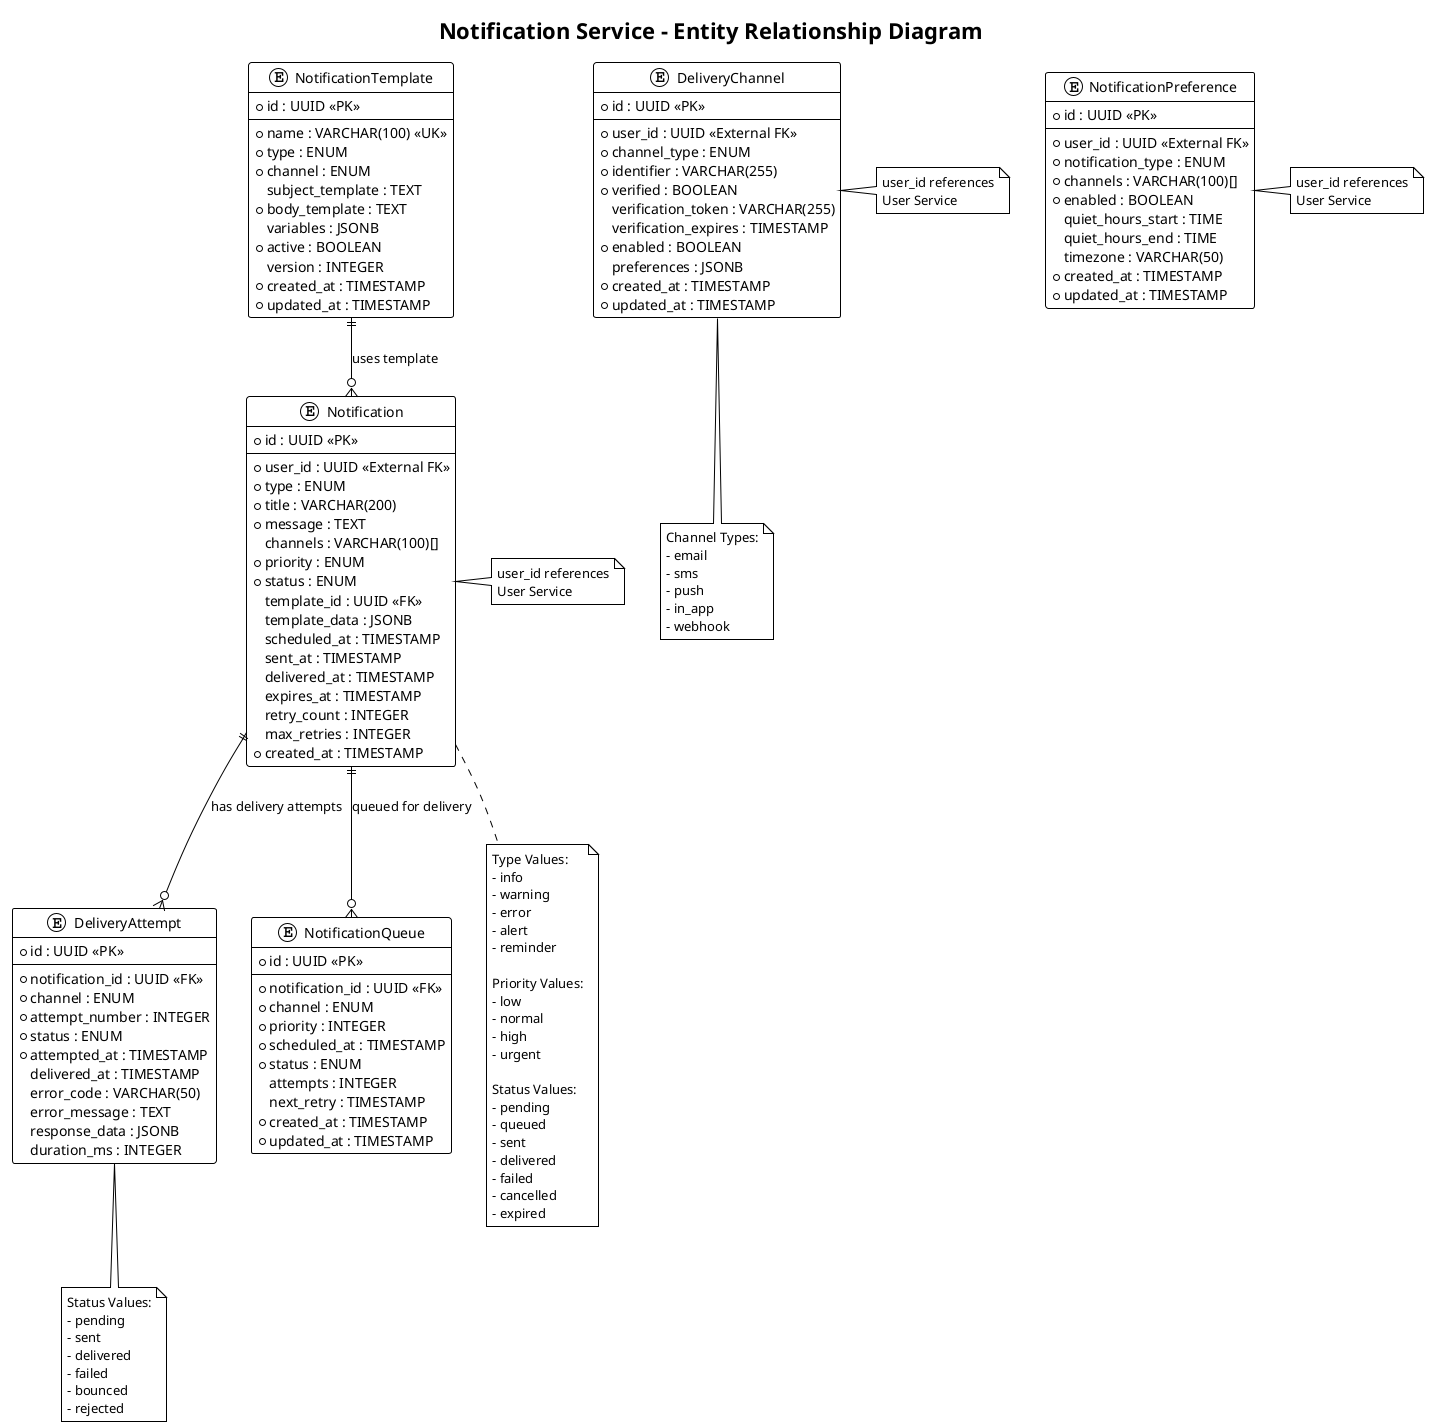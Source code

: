 @startuml Notification_Service_ER_Diagram
!theme plain

title Notification Service - Entity Relationship Diagram

entity "Notification" as notification {
  * id : UUID <<PK>>
  --
  * user_id : UUID <<External FK>>
  * type : ENUM
  * title : VARCHAR(200)
  * message : TEXT
  channels : VARCHAR(100)[]
  * priority : ENUM
  * status : ENUM
  template_id : UUID <<FK>>
  template_data : JSONB
  scheduled_at : TIMESTAMP
  sent_at : TIMESTAMP
  delivered_at : TIMESTAMP
  expires_at : TIMESTAMP
  retry_count : INTEGER
  max_retries : INTEGER
  * created_at : TIMESTAMP
}

entity "NotificationTemplate" as notification_template {
  * id : UUID <<PK>>
  --
  * name : VARCHAR(100) <<UK>>
  * type : ENUM
  * channel : ENUM
  subject_template : TEXT
  * body_template : TEXT
  variables : JSONB
  * active : BOOLEAN
  version : INTEGER
  * created_at : TIMESTAMP
  * updated_at : TIMESTAMP
}

entity "DeliveryAttempt" as delivery_attempt {
  * id : UUID <<PK>>
  --
  * notification_id : UUID <<FK>>
  * channel : ENUM
  * attempt_number : INTEGER
  * status : ENUM
  * attempted_at : TIMESTAMP
  delivered_at : TIMESTAMP
  error_code : VARCHAR(50)
  error_message : TEXT
  response_data : JSONB
  duration_ms : INTEGER
}

entity "DeliveryChannel" as delivery_channel {
  * id : UUID <<PK>>
  --
  * user_id : UUID <<External FK>>
  * channel_type : ENUM
  * identifier : VARCHAR(255)
  * verified : BOOLEAN
  verification_token : VARCHAR(255)
  verification_expires : TIMESTAMP
  * enabled : BOOLEAN
  preferences : JSONB
  * created_at : TIMESTAMP
  * updated_at : TIMESTAMP
}

entity "NotificationPreference" as notification_preference {
  * id : UUID <<PK>>
  --
  * user_id : UUID <<External FK>>
  * notification_type : ENUM
  * channels : VARCHAR(100)[]
  * enabled : BOOLEAN
  quiet_hours_start : TIME
  quiet_hours_end : TIME
  timezone : VARCHAR(50)
  * created_at : TIMESTAMP
  * updated_at : TIMESTAMP
}

entity "NotificationQueue" as notification_queue {
  * id : UUID <<PK>>
  --
  * notification_id : UUID <<FK>>
  * channel : ENUM
  * priority : INTEGER
  * scheduled_at : TIMESTAMP
  * status : ENUM
  attempts : INTEGER
  next_retry : TIMESTAMP
  * created_at : TIMESTAMP
  * updated_at : TIMESTAMP
}

' Relationships
notification_template ||--o{ notification : "uses template"
notification ||--o{ delivery_attempt : "has delivery attempts"
notification ||--o{ notification_queue : "queued for delivery"

' Notes for external relationships
note right of notification : user_id references\nUser Service
note right of delivery_channel : user_id references\nUser Service
note right of notification_preference : user_id references\nUser Service

' Enumeration notes
note bottom of notification
  Type Values:
  - info
  - warning
  - error
  - alert
  - reminder
  
  Priority Values:
  - low
  - normal
  - high
  - urgent
  
  Status Values:
  - pending
  - queued
  - sent
  - delivered
  - failed
  - cancelled
  - expired
end note

note bottom of delivery_channel
  Channel Types:
  - email
  - sms
  - push
  - in_app
  - webhook
end note

note bottom of delivery_attempt
  Status Values:
  - pending
  - sent
  - delivered
  - failed
  - bounced
  - rejected
end note

@enduml